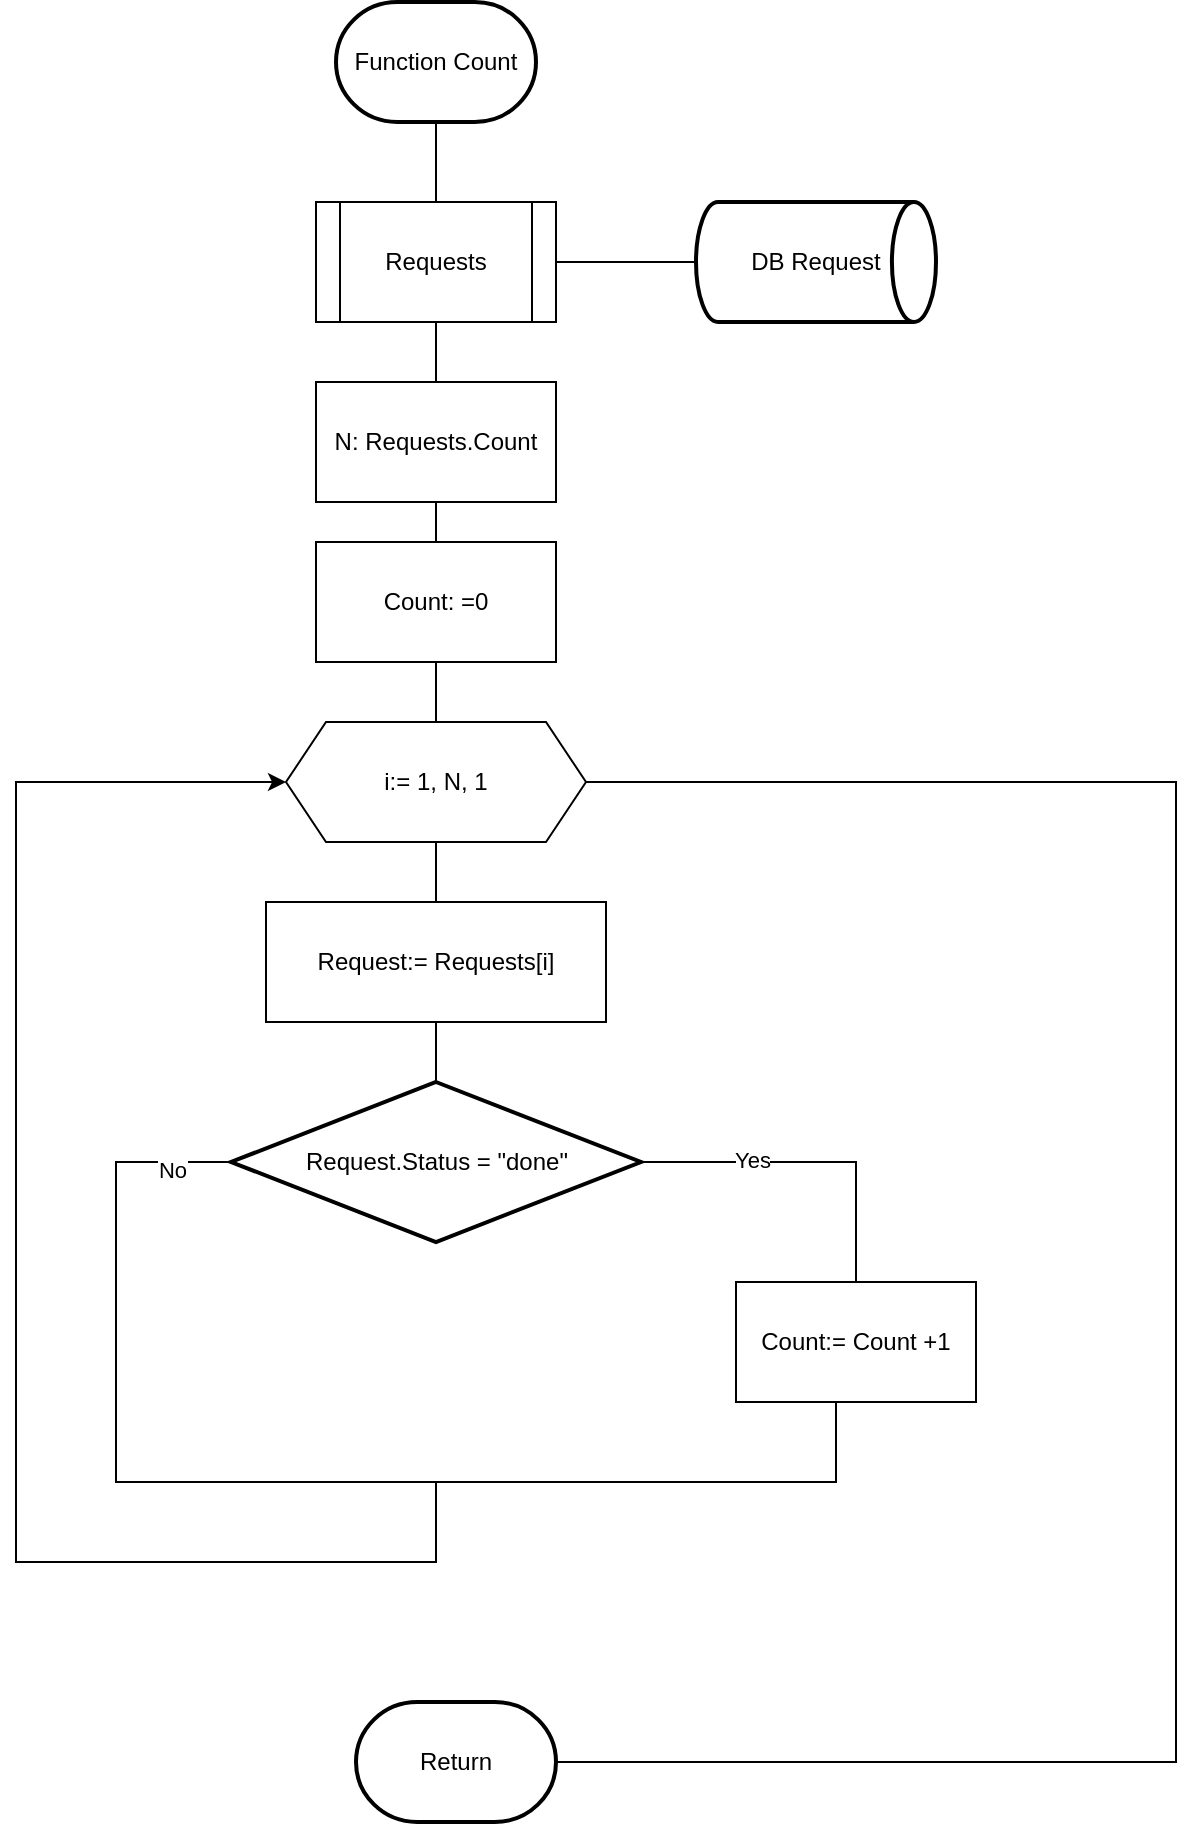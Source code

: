 <mxfile version="24.1.0" type="device">
  <diagram name="Page-1" id="68DRb-etr8rqIKrBwATD">
    <mxGraphModel dx="1434" dy="836" grid="1" gridSize="10" guides="1" tooltips="1" connect="1" arrows="1" fold="1" page="1" pageScale="1" pageWidth="850" pageHeight="1100" math="0" shadow="0">
      <root>
        <mxCell id="0" />
        <mxCell id="1" parent="0" />
        <mxCell id="DwMdFztZHCGfLOWAS0eg-4" value="DB Request" style="strokeWidth=2;html=1;shape=mxgraph.flowchart.direct_data;whiteSpace=wrap;" parent="1" vertex="1">
          <mxGeometry x="400" y="360" width="120" height="60" as="geometry" />
        </mxCell>
        <mxCell id="DwMdFztZHCGfLOWAS0eg-6" value="Requests" style="shape=process;whiteSpace=wrap;html=1;backgroundOutline=1;" parent="1" vertex="1">
          <mxGeometry x="210" y="360" width="120" height="60" as="geometry" />
        </mxCell>
        <mxCell id="DwMdFztZHCGfLOWAS0eg-9" value="N: Requests.Count" style="rounded=0;whiteSpace=wrap;html=1;" parent="1" vertex="1">
          <mxGeometry x="210" y="450" width="120" height="60" as="geometry" />
        </mxCell>
        <mxCell id="DwMdFztZHCGfLOWAS0eg-12" value="Count: =0" style="rounded=0;whiteSpace=wrap;html=1;" parent="1" vertex="1">
          <mxGeometry x="210" y="530" width="120" height="60" as="geometry" />
        </mxCell>
        <mxCell id="DwMdFztZHCGfLOWAS0eg-14" value="i:= 1, N, 1" style="shape=hexagon;perimeter=hexagonPerimeter2;whiteSpace=wrap;html=1;fixedSize=1;" parent="1" vertex="1">
          <mxGeometry x="195" y="620" width="150" height="60" as="geometry" />
        </mxCell>
        <mxCell id="DwMdFztZHCGfLOWAS0eg-16" value="Request:= Requests[i]" style="rounded=0;whiteSpace=wrap;html=1;" parent="1" vertex="1">
          <mxGeometry x="185" y="710" width="170" height="60" as="geometry" />
        </mxCell>
        <mxCell id="DwMdFztZHCGfLOWAS0eg-19" value="Count:= Count +1" style="rounded=0;whiteSpace=wrap;html=1;" parent="1" vertex="1">
          <mxGeometry x="420" y="900" width="120" height="60" as="geometry" />
        </mxCell>
        <mxCell id="DwMdFztZHCGfLOWAS0eg-21" value="Request.Status = &quot;done&quot;" style="strokeWidth=2;html=1;shape=mxgraph.flowchart.decision;whiteSpace=wrap;" parent="1" vertex="1">
          <mxGeometry x="167.5" y="800" width="205" height="80" as="geometry" />
        </mxCell>
        <mxCell id="DwMdFztZHCGfLOWAS0eg-25" value="" style="endArrow=none;html=1;rounded=0;entryX=0;entryY=0.5;entryDx=0;entryDy=0;entryPerimeter=0;exitX=0.5;exitY=1;exitDx=0;exitDy=0;" parent="1" target="DwMdFztZHCGfLOWAS0eg-21" edge="1">
          <mxGeometry width="50" height="50" relative="1" as="geometry">
            <mxPoint x="470" y="960" as="sourcePoint" />
            <mxPoint x="470" y="890" as="targetPoint" />
            <Array as="points">
              <mxPoint x="470" y="1000" />
              <mxPoint x="290" y="1000" />
              <mxPoint x="110" y="1000" />
              <mxPoint x="110" y="920" />
              <mxPoint x="110" y="840" />
            </Array>
          </mxGeometry>
        </mxCell>
        <mxCell id="WJvghkBUuT_XRDhwKYGO-5" value="No" style="edgeLabel;html=1;align=center;verticalAlign=middle;resizable=0;points=[];" parent="DwMdFztZHCGfLOWAS0eg-25" vertex="1" connectable="0">
          <mxGeometry x="0.904" y="-4" relative="1" as="geometry">
            <mxPoint as="offset" />
          </mxGeometry>
        </mxCell>
        <mxCell id="DwMdFztZHCGfLOWAS0eg-26" value="" style="endArrow=classic;html=1;rounded=0;entryX=0;entryY=0.5;entryDx=0;entryDy=0;" parent="1" target="DwMdFztZHCGfLOWAS0eg-14" edge="1">
          <mxGeometry width="50" height="50" relative="1" as="geometry">
            <mxPoint x="270" y="1000" as="sourcePoint" />
            <mxPoint x="450" y="830" as="targetPoint" />
            <Array as="points">
              <mxPoint x="270" y="1040" />
              <mxPoint x="60" y="1040" />
              <mxPoint x="60" y="840" />
              <mxPoint x="60" y="650" />
            </Array>
          </mxGeometry>
        </mxCell>
        <mxCell id="WJvghkBUuT_XRDhwKYGO-1" value="Function Count" style="strokeWidth=2;html=1;shape=mxgraph.flowchart.terminator;whiteSpace=wrap;" parent="1" vertex="1">
          <mxGeometry x="220" y="260" width="100" height="60" as="geometry" />
        </mxCell>
        <mxCell id="WJvghkBUuT_XRDhwKYGO-4" value="Return" style="strokeWidth=2;html=1;shape=mxgraph.flowchart.terminator;whiteSpace=wrap;" parent="1" vertex="1">
          <mxGeometry x="230" y="1110" width="100" height="60" as="geometry" />
        </mxCell>
        <mxCell id="iDq_eWDdtDZGwDFSr4bg-1" value="" style="endArrow=none;html=1;rounded=0;entryX=0.5;entryY=1;entryDx=0;entryDy=0;entryPerimeter=0;exitX=0.5;exitY=0;exitDx=0;exitDy=0;" edge="1" parent="1" source="DwMdFztZHCGfLOWAS0eg-6" target="WJvghkBUuT_XRDhwKYGO-1">
          <mxGeometry width="50" height="50" relative="1" as="geometry">
            <mxPoint x="60" y="440" as="sourcePoint" />
            <mxPoint x="110" y="390" as="targetPoint" />
          </mxGeometry>
        </mxCell>
        <mxCell id="iDq_eWDdtDZGwDFSr4bg-2" value="" style="endArrow=none;html=1;rounded=0;entryX=0;entryY=0.5;entryDx=0;entryDy=0;entryPerimeter=0;exitX=1;exitY=0.5;exitDx=0;exitDy=0;" edge="1" parent="1" source="DwMdFztZHCGfLOWAS0eg-6" target="DwMdFztZHCGfLOWAS0eg-4">
          <mxGeometry width="50" height="50" relative="1" as="geometry">
            <mxPoint x="380" y="490" as="sourcePoint" />
            <mxPoint x="430" y="440" as="targetPoint" />
          </mxGeometry>
        </mxCell>
        <mxCell id="iDq_eWDdtDZGwDFSr4bg-3" value="" style="endArrow=none;html=1;rounded=0;entryX=0.5;entryY=1;entryDx=0;entryDy=0;exitX=0.5;exitY=0;exitDx=0;exitDy=0;" edge="1" parent="1" source="DwMdFztZHCGfLOWAS0eg-9" target="DwMdFztZHCGfLOWAS0eg-6">
          <mxGeometry width="50" height="50" relative="1" as="geometry">
            <mxPoint x="80" y="520" as="sourcePoint" />
            <mxPoint x="130" y="470" as="targetPoint" />
          </mxGeometry>
        </mxCell>
        <mxCell id="iDq_eWDdtDZGwDFSr4bg-4" value="" style="endArrow=none;html=1;rounded=0;entryX=0.5;entryY=1;entryDx=0;entryDy=0;exitX=0.5;exitY=0;exitDx=0;exitDy=0;" edge="1" parent="1" source="DwMdFztZHCGfLOWAS0eg-12" target="DwMdFztZHCGfLOWAS0eg-9">
          <mxGeometry width="50" height="50" relative="1" as="geometry">
            <mxPoint x="40" y="550" as="sourcePoint" />
            <mxPoint x="90" y="500" as="targetPoint" />
          </mxGeometry>
        </mxCell>
        <mxCell id="iDq_eWDdtDZGwDFSr4bg-5" value="" style="endArrow=none;html=1;rounded=0;entryX=0.5;entryY=1;entryDx=0;entryDy=0;exitX=0.5;exitY=0;exitDx=0;exitDy=0;" edge="1" parent="1" source="DwMdFztZHCGfLOWAS0eg-14" target="DwMdFztZHCGfLOWAS0eg-12">
          <mxGeometry width="50" height="50" relative="1" as="geometry">
            <mxPoint x="70" y="620" as="sourcePoint" />
            <mxPoint x="120" y="570" as="targetPoint" />
          </mxGeometry>
        </mxCell>
        <mxCell id="iDq_eWDdtDZGwDFSr4bg-7" value="" style="endArrow=none;html=1;rounded=0;exitX=1;exitY=0.5;exitDx=0;exitDy=0;exitPerimeter=0;entryX=0.5;entryY=0;entryDx=0;entryDy=0;" edge="1" parent="1" source="DwMdFztZHCGfLOWAS0eg-21" target="DwMdFztZHCGfLOWAS0eg-19">
          <mxGeometry width="50" height="50" relative="1" as="geometry">
            <mxPoint x="390" y="840" as="sourcePoint" />
            <mxPoint x="440" y="790" as="targetPoint" />
            <Array as="points">
              <mxPoint x="480" y="840" />
            </Array>
          </mxGeometry>
        </mxCell>
        <mxCell id="iDq_eWDdtDZGwDFSr4bg-8" value="Yes" style="edgeLabel;html=1;align=center;verticalAlign=middle;resizable=0;points=[];" vertex="1" connectable="0" parent="iDq_eWDdtDZGwDFSr4bg-7">
          <mxGeometry x="-0.349" y="1" relative="1" as="geometry">
            <mxPoint x="1" as="offset" />
          </mxGeometry>
        </mxCell>
        <mxCell id="iDq_eWDdtDZGwDFSr4bg-10" value="" style="endArrow=none;html=1;rounded=0;entryX=0.5;entryY=1;entryDx=0;entryDy=0;exitX=0.5;exitY=0;exitDx=0;exitDy=0;" edge="1" parent="1" source="DwMdFztZHCGfLOWAS0eg-16" target="DwMdFztZHCGfLOWAS0eg-14">
          <mxGeometry width="50" height="50" relative="1" as="geometry">
            <mxPoint x="100" y="790" as="sourcePoint" />
            <mxPoint x="150" y="740" as="targetPoint" />
          </mxGeometry>
        </mxCell>
        <mxCell id="iDq_eWDdtDZGwDFSr4bg-11" value="" style="endArrow=none;html=1;rounded=0;entryX=0.5;entryY=1;entryDx=0;entryDy=0;exitX=0.5;exitY=0;exitDx=0;exitDy=0;exitPerimeter=0;" edge="1" parent="1" source="DwMdFztZHCGfLOWAS0eg-21" target="DwMdFztZHCGfLOWAS0eg-16">
          <mxGeometry width="50" height="50" relative="1" as="geometry">
            <mxPoint x="100" y="810" as="sourcePoint" />
            <mxPoint x="150" y="760" as="targetPoint" />
          </mxGeometry>
        </mxCell>
        <mxCell id="iDq_eWDdtDZGwDFSr4bg-12" value="" style="endArrow=none;html=1;rounded=0;exitX=1;exitY=0.5;exitDx=0;exitDy=0;entryX=1;entryY=0.5;entryDx=0;entryDy=0;entryPerimeter=0;" edge="1" parent="1" source="DwMdFztZHCGfLOWAS0eg-14" target="WJvghkBUuT_XRDhwKYGO-4">
          <mxGeometry width="50" height="50" relative="1" as="geometry">
            <mxPoint x="400" y="910" as="sourcePoint" />
            <mxPoint x="450" y="860" as="targetPoint" />
            <Array as="points">
              <mxPoint x="640" y="650" />
              <mxPoint x="640" y="900" />
              <mxPoint x="640" y="1140" />
            </Array>
          </mxGeometry>
        </mxCell>
      </root>
    </mxGraphModel>
  </diagram>
</mxfile>
